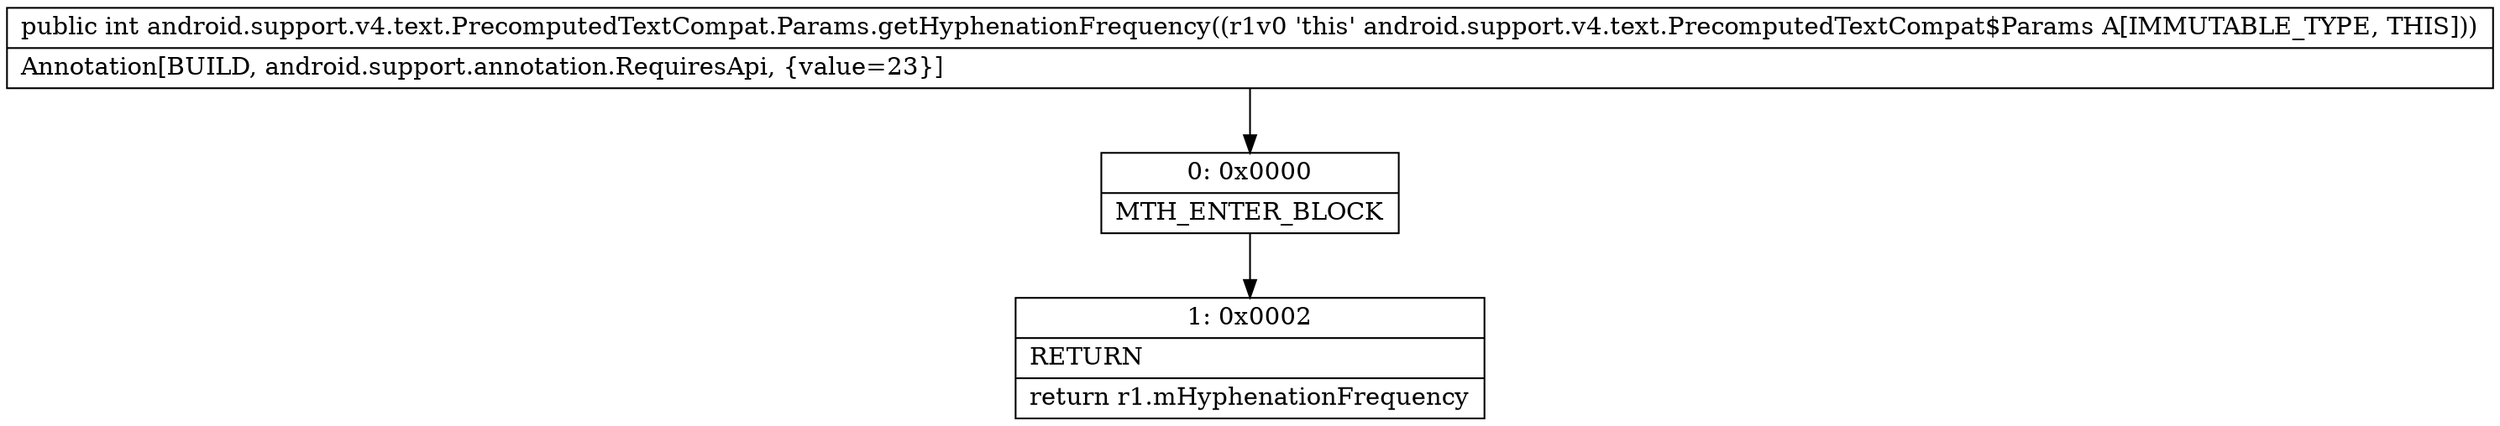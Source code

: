 digraph "CFG forandroid.support.v4.text.PrecomputedTextCompat.Params.getHyphenationFrequency()I" {
Node_0 [shape=record,label="{0\:\ 0x0000|MTH_ENTER_BLOCK\l}"];
Node_1 [shape=record,label="{1\:\ 0x0002|RETURN\l|return r1.mHyphenationFrequency\l}"];
MethodNode[shape=record,label="{public int android.support.v4.text.PrecomputedTextCompat.Params.getHyphenationFrequency((r1v0 'this' android.support.v4.text.PrecomputedTextCompat$Params A[IMMUTABLE_TYPE, THIS]))  | Annotation[BUILD, android.support.annotation.RequiresApi, \{value=23\}]\l}"];
MethodNode -> Node_0;
Node_0 -> Node_1;
}

